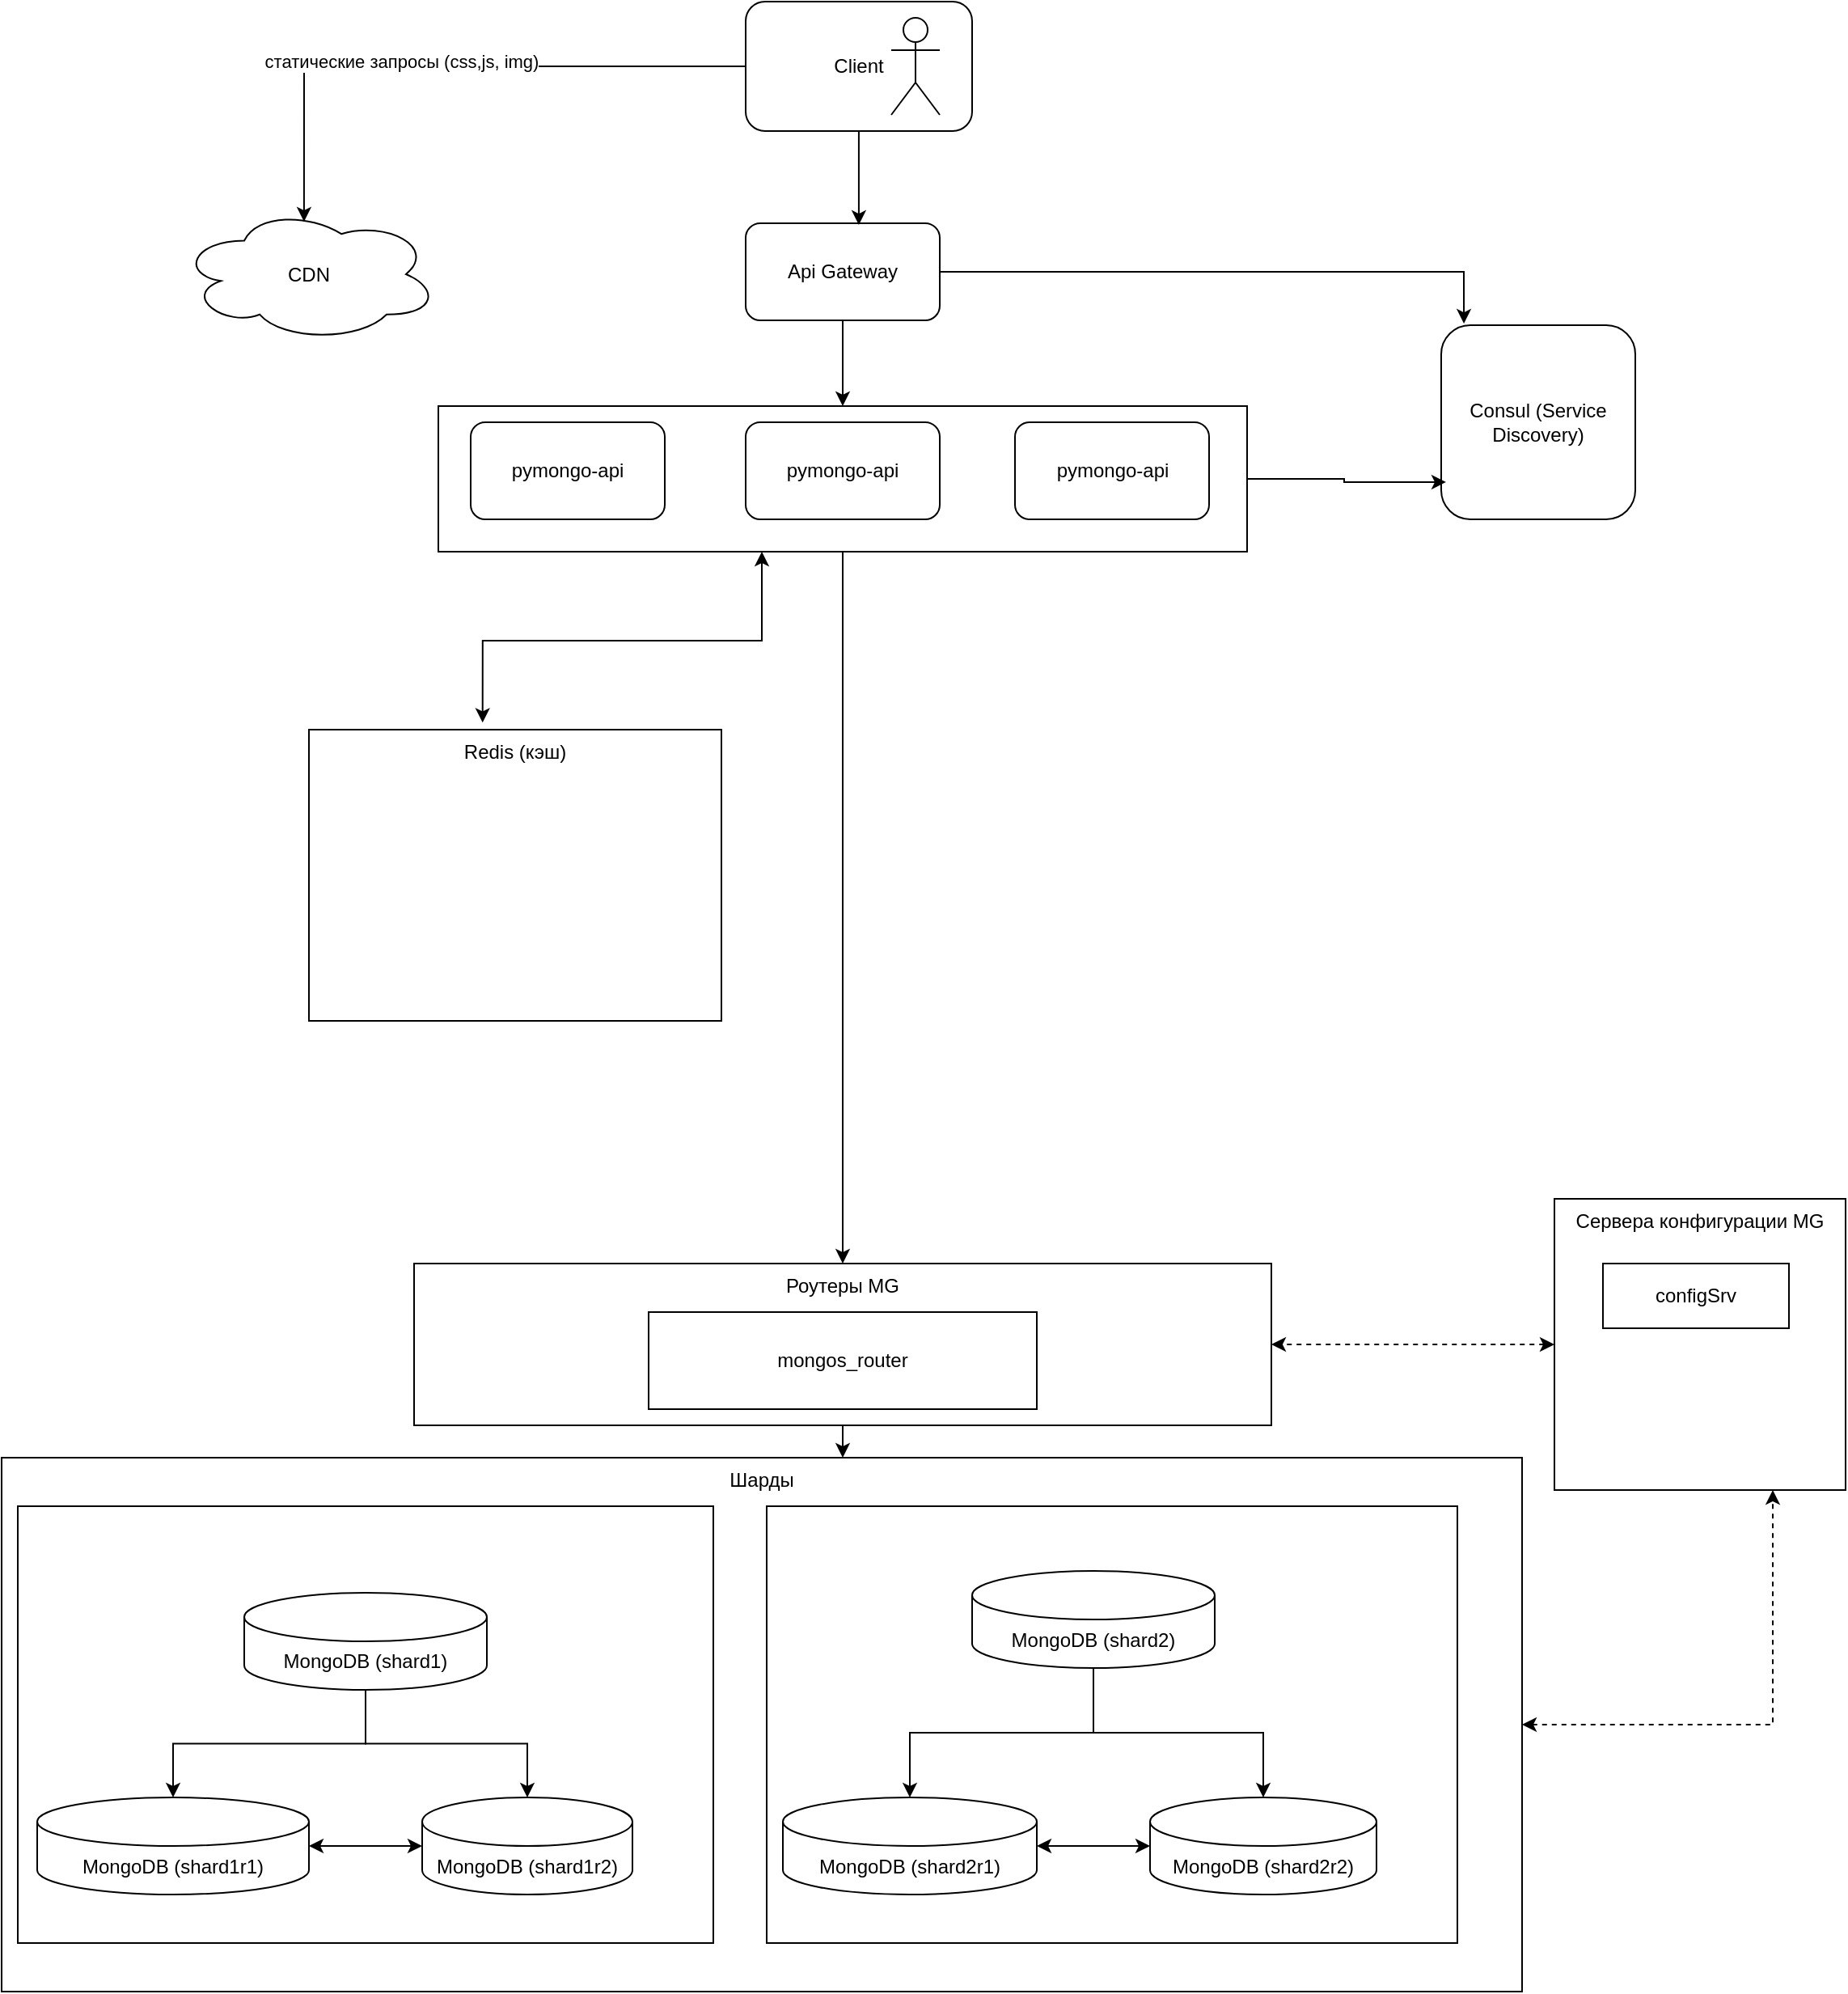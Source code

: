 <mxfile version="24.8.9">
  <diagram name="Page-1" id="-H_mtQnk-PTXWXPvYvuk">
    <mxGraphModel dx="1544" dy="1745" grid="1" gridSize="10" guides="1" tooltips="1" connect="1" arrows="1" fold="1" page="1" pageScale="1" pageWidth="1169" pageHeight="827" math="0" shadow="0">
      <root>
        <mxCell id="0" />
        <mxCell id="1" parent="0" />
        <mxCell id="_E_3jLBZ6nuG1KN7ZyXX-74" style="edgeStyle=orthogonalEdgeStyle;rounded=0;orthogonalLoop=1;jettySize=auto;html=1;entryX=0.5;entryY=0;entryDx=0;entryDy=0;" edge="1" parent="1" source="_E_3jLBZ6nuG1KN7ZyXX-64" target="_E_3jLBZ6nuG1KN7ZyXX-1">
          <mxGeometry relative="1" as="geometry" />
        </mxCell>
        <mxCell id="_E_3jLBZ6nuG1KN7ZyXX-64" value="" style="rounded=0;whiteSpace=wrap;html=1;" vertex="1" parent="1">
          <mxGeometry x="290" y="-300" width="500" height="90" as="geometry" />
        </mxCell>
        <mxCell id="_E_3jLBZ6nuG1KN7ZyXX-45" style="edgeStyle=orthogonalEdgeStyle;rounded=0;orthogonalLoop=1;jettySize=auto;html=1;entryX=0.75;entryY=1;entryDx=0;entryDy=0;startArrow=classic;startFill=1;dashed=1;" edge="1" parent="1" source="_E_3jLBZ6nuG1KN7ZyXX-29" target="_E_3jLBZ6nuG1KN7ZyXX-11">
          <mxGeometry relative="1" as="geometry" />
        </mxCell>
        <mxCell id="_E_3jLBZ6nuG1KN7ZyXX-29" value="Шарды" style="rounded=0;whiteSpace=wrap;html=1;verticalAlign=top;" vertex="1" parent="1">
          <mxGeometry x="20" y="350" width="940" height="330" as="geometry" />
        </mxCell>
        <mxCell id="_E_3jLBZ6nuG1KN7ZyXX-5" value="" style="rounded=0;whiteSpace=wrap;html=1;labelPosition=center;verticalLabelPosition=middle;align=center;verticalAlign=top;" vertex="1" parent="1">
          <mxGeometry x="30" y="380" width="430" height="270" as="geometry" />
        </mxCell>
        <mxCell id="zA23MoTUsTF4_91t8viU-3" value="pymongo-api" style="rounded=1;whiteSpace=wrap;html=1;" parent="1" vertex="1">
          <mxGeometry x="480" y="-290" width="120" height="60" as="geometry" />
        </mxCell>
        <mxCell id="zA23MoTUsTF4_91t8viU-2" value="MongoDB (shard1)" style="shape=cylinder3;whiteSpace=wrap;html=1;boundedLbl=1;backgroundOutline=1;size=15;" parent="1" vertex="1">
          <mxGeometry x="170" y="433.5" width="150" height="60" as="geometry" />
        </mxCell>
        <mxCell id="_E_3jLBZ6nuG1KN7ZyXX-1" value="Роутеры MG" style="rounded=0;whiteSpace=wrap;html=1;verticalAlign=top;" vertex="1" parent="1">
          <mxGeometry x="275" y="230" width="530" height="100" as="geometry" />
        </mxCell>
        <mxCell id="_E_3jLBZ6nuG1KN7ZyXX-2" value="mongos_router" style="rounded=0;whiteSpace=wrap;html=1;" vertex="1" parent="1">
          <mxGeometry x="420" y="260" width="240" height="60" as="geometry" />
        </mxCell>
        <mxCell id="_E_3jLBZ6nuG1KN7ZyXX-12" style="edgeStyle=orthogonalEdgeStyle;rounded=0;orthogonalLoop=1;jettySize=auto;html=1;entryX=1;entryY=0.5;entryDx=0;entryDy=0;curved=0;startArrow=classic;startFill=1;dashed=1;" edge="1" parent="1" source="_E_3jLBZ6nuG1KN7ZyXX-11" target="_E_3jLBZ6nuG1KN7ZyXX-1">
          <mxGeometry relative="1" as="geometry" />
        </mxCell>
        <mxCell id="_E_3jLBZ6nuG1KN7ZyXX-11" value="Сервера конфигурации MG" style="whiteSpace=wrap;html=1;aspect=fixed;verticalAlign=top;" vertex="1" parent="1">
          <mxGeometry x="980" y="190" width="180" height="180" as="geometry" />
        </mxCell>
        <mxCell id="_E_3jLBZ6nuG1KN7ZyXX-13" value="configSrv" style="rounded=0;whiteSpace=wrap;html=1;" vertex="1" parent="1">
          <mxGeometry x="1010" y="230" width="115" height="40" as="geometry" />
        </mxCell>
        <mxCell id="_E_3jLBZ6nuG1KN7ZyXX-19" value="MongoDB (shard1r1)" style="shape=cylinder3;whiteSpace=wrap;html=1;boundedLbl=1;backgroundOutline=1;size=15;" vertex="1" parent="1">
          <mxGeometry x="42" y="560" width="168" height="60" as="geometry" />
        </mxCell>
        <mxCell id="_E_3jLBZ6nuG1KN7ZyXX-20" value="MongoDB (shard1r2)" style="shape=cylinder3;whiteSpace=wrap;html=1;boundedLbl=1;backgroundOutline=1;size=15;" vertex="1" parent="1">
          <mxGeometry x="280" y="560" width="130" height="60" as="geometry" />
        </mxCell>
        <mxCell id="_E_3jLBZ6nuG1KN7ZyXX-21" value="" style="rounded=0;whiteSpace=wrap;html=1;labelPosition=center;verticalLabelPosition=middle;align=center;verticalAlign=top;" vertex="1" parent="1">
          <mxGeometry x="493" y="380" width="427" height="270" as="geometry" />
        </mxCell>
        <mxCell id="_E_3jLBZ6nuG1KN7ZyXX-39" style="edgeStyle=orthogonalEdgeStyle;rounded=0;orthogonalLoop=1;jettySize=auto;html=1;" edge="1" parent="1" source="_E_3jLBZ6nuG1KN7ZyXX-22" target="_E_3jLBZ6nuG1KN7ZyXX-23">
          <mxGeometry relative="1" as="geometry" />
        </mxCell>
        <mxCell id="_E_3jLBZ6nuG1KN7ZyXX-22" value="MongoDB (shard2)" style="shape=cylinder3;whiteSpace=wrap;html=1;boundedLbl=1;backgroundOutline=1;size=15;" vertex="1" parent="1">
          <mxGeometry x="620" y="420" width="150" height="60" as="geometry" />
        </mxCell>
        <mxCell id="_E_3jLBZ6nuG1KN7ZyXX-23" value="MongoDB (shard2r1)" style="shape=cylinder3;whiteSpace=wrap;html=1;boundedLbl=1;backgroundOutline=1;size=15;" vertex="1" parent="1">
          <mxGeometry x="503" y="560" width="157" height="60" as="geometry" />
        </mxCell>
        <mxCell id="_E_3jLBZ6nuG1KN7ZyXX-24" value="MongoDB (shard2r2)" style="shape=cylinder3;whiteSpace=wrap;html=1;boundedLbl=1;backgroundOutline=1;size=15;" vertex="1" parent="1">
          <mxGeometry x="730" y="560" width="140" height="60" as="geometry" />
        </mxCell>
        <mxCell id="_E_3jLBZ6nuG1KN7ZyXX-34" style="edgeStyle=orthogonalEdgeStyle;rounded=0;orthogonalLoop=1;jettySize=auto;html=1;entryX=0.553;entryY=0;entryDx=0;entryDy=0;entryPerimeter=0;" edge="1" parent="1" source="_E_3jLBZ6nuG1KN7ZyXX-1" target="_E_3jLBZ6nuG1KN7ZyXX-29">
          <mxGeometry relative="1" as="geometry" />
        </mxCell>
        <mxCell id="_E_3jLBZ6nuG1KN7ZyXX-35" style="edgeStyle=orthogonalEdgeStyle;rounded=0;orthogonalLoop=1;jettySize=auto;html=1;entryX=0.5;entryY=0;entryDx=0;entryDy=0;entryPerimeter=0;" edge="1" parent="1" source="zA23MoTUsTF4_91t8viU-2" target="_E_3jLBZ6nuG1KN7ZyXX-19">
          <mxGeometry relative="1" as="geometry" />
        </mxCell>
        <mxCell id="_E_3jLBZ6nuG1KN7ZyXX-37" style="edgeStyle=orthogonalEdgeStyle;rounded=0;orthogonalLoop=1;jettySize=auto;html=1;entryX=0.5;entryY=0;entryDx=0;entryDy=0;entryPerimeter=0;" edge="1" parent="1" source="zA23MoTUsTF4_91t8viU-2" target="_E_3jLBZ6nuG1KN7ZyXX-20">
          <mxGeometry relative="1" as="geometry" />
        </mxCell>
        <mxCell id="_E_3jLBZ6nuG1KN7ZyXX-40" style="edgeStyle=orthogonalEdgeStyle;rounded=0;orthogonalLoop=1;jettySize=auto;html=1;entryX=0.5;entryY=0;entryDx=0;entryDy=0;entryPerimeter=0;" edge="1" parent="1" source="_E_3jLBZ6nuG1KN7ZyXX-22" target="_E_3jLBZ6nuG1KN7ZyXX-24">
          <mxGeometry relative="1" as="geometry" />
        </mxCell>
        <mxCell id="_E_3jLBZ6nuG1KN7ZyXX-50" value="Redis (кэш)" style="rounded=0;whiteSpace=wrap;html=1;verticalAlign=top;" vertex="1" parent="1">
          <mxGeometry x="210" y="-100" width="255" height="180" as="geometry" />
        </mxCell>
        <mxCell id="_E_3jLBZ6nuG1KN7ZyXX-54" style="edgeStyle=orthogonalEdgeStyle;rounded=0;orthogonalLoop=1;jettySize=auto;html=1;entryX=0;entryY=0.5;entryDx=0;entryDy=0;entryPerimeter=0;startArrow=classic;startFill=1;" edge="1" parent="1" source="_E_3jLBZ6nuG1KN7ZyXX-19" target="_E_3jLBZ6nuG1KN7ZyXX-20">
          <mxGeometry relative="1" as="geometry" />
        </mxCell>
        <mxCell id="_E_3jLBZ6nuG1KN7ZyXX-55" style="edgeStyle=orthogonalEdgeStyle;rounded=0;orthogonalLoop=1;jettySize=auto;html=1;entryX=0;entryY=0.5;entryDx=0;entryDy=0;entryPerimeter=0;startArrow=classic;startFill=1;" edge="1" parent="1" source="_E_3jLBZ6nuG1KN7ZyXX-23" target="_E_3jLBZ6nuG1KN7ZyXX-24">
          <mxGeometry relative="1" as="geometry" />
        </mxCell>
        <mxCell id="_E_3jLBZ6nuG1KN7ZyXX-56" value="pymongo-api" style="rounded=1;whiteSpace=wrap;html=1;" vertex="1" parent="1">
          <mxGeometry x="310" y="-290" width="120" height="60" as="geometry" />
        </mxCell>
        <mxCell id="_E_3jLBZ6nuG1KN7ZyXX-57" value="pymongo-api" style="rounded=1;whiteSpace=wrap;html=1;" vertex="1" parent="1">
          <mxGeometry x="646.5" y="-290" width="120" height="60" as="geometry" />
        </mxCell>
        <mxCell id="_E_3jLBZ6nuG1KN7ZyXX-68" style="edgeStyle=orthogonalEdgeStyle;rounded=0;orthogonalLoop=1;jettySize=auto;html=1;entryX=0.5;entryY=0;entryDx=0;entryDy=0;" edge="1" parent="1" source="_E_3jLBZ6nuG1KN7ZyXX-58" target="_E_3jLBZ6nuG1KN7ZyXX-64">
          <mxGeometry relative="1" as="geometry" />
        </mxCell>
        <mxCell id="_E_3jLBZ6nuG1KN7ZyXX-58" value="Api Gateway" style="rounded=1;whiteSpace=wrap;html=1;" vertex="1" parent="1">
          <mxGeometry x="480" y="-413" width="120" height="60" as="geometry" />
        </mxCell>
        <mxCell id="_E_3jLBZ6nuG1KN7ZyXX-59" value="Client" style="rounded=1;whiteSpace=wrap;html=1;" vertex="1" parent="1">
          <mxGeometry x="480" y="-550" width="140" height="80" as="geometry" />
        </mxCell>
        <mxCell id="_E_3jLBZ6nuG1KN7ZyXX-60" value="Consul (Service Discovery)" style="rounded=1;whiteSpace=wrap;html=1;" vertex="1" parent="1">
          <mxGeometry x="910" y="-350" width="120" height="120" as="geometry" />
        </mxCell>
        <mxCell id="_E_3jLBZ6nuG1KN7ZyXX-61" value="" style="shape=umlActor;verticalLabelPosition=bottom;verticalAlign=top;html=1;outlineConnect=0;" vertex="1" parent="1">
          <mxGeometry x="570" y="-540" width="30" height="60" as="geometry" />
        </mxCell>
        <mxCell id="_E_3jLBZ6nuG1KN7ZyXX-62" style="edgeStyle=orthogonalEdgeStyle;rounded=0;orthogonalLoop=1;jettySize=auto;html=1;entryX=0.583;entryY=0.017;entryDx=0;entryDy=0;entryPerimeter=0;" edge="1" parent="1" source="_E_3jLBZ6nuG1KN7ZyXX-59" target="_E_3jLBZ6nuG1KN7ZyXX-58">
          <mxGeometry relative="1" as="geometry" />
        </mxCell>
        <mxCell id="_E_3jLBZ6nuG1KN7ZyXX-63" style="edgeStyle=orthogonalEdgeStyle;rounded=0;orthogonalLoop=1;jettySize=auto;html=1;entryX=0.117;entryY=-0.008;entryDx=0;entryDy=0;entryPerimeter=0;" edge="1" parent="1" source="_E_3jLBZ6nuG1KN7ZyXX-58" target="_E_3jLBZ6nuG1KN7ZyXX-60">
          <mxGeometry relative="1" as="geometry" />
        </mxCell>
        <mxCell id="_E_3jLBZ6nuG1KN7ZyXX-67" style="edgeStyle=orthogonalEdgeStyle;rounded=0;orthogonalLoop=1;jettySize=auto;html=1;entryX=0.025;entryY=0.808;entryDx=0;entryDy=0;entryPerimeter=0;" edge="1" parent="1" source="_E_3jLBZ6nuG1KN7ZyXX-64" target="_E_3jLBZ6nuG1KN7ZyXX-60">
          <mxGeometry relative="1" as="geometry" />
        </mxCell>
        <mxCell id="_E_3jLBZ6nuG1KN7ZyXX-69" value="CDN" style="ellipse;shape=cloud;whiteSpace=wrap;html=1;" vertex="1" parent="1">
          <mxGeometry x="130" y="-423" width="160" height="83" as="geometry" />
        </mxCell>
        <mxCell id="_E_3jLBZ6nuG1KN7ZyXX-71" style="edgeStyle=orthogonalEdgeStyle;rounded=0;orthogonalLoop=1;jettySize=auto;html=1;entryX=0.481;entryY=0.108;entryDx=0;entryDy=0;entryPerimeter=0;" edge="1" parent="1" source="_E_3jLBZ6nuG1KN7ZyXX-59" target="_E_3jLBZ6nuG1KN7ZyXX-69">
          <mxGeometry relative="1" as="geometry" />
        </mxCell>
        <mxCell id="_E_3jLBZ6nuG1KN7ZyXX-72" value="статические запросы (css,js, img)" style="edgeLabel;html=1;align=center;verticalAlign=middle;resizable=0;points=[];" vertex="1" connectable="0" parent="_E_3jLBZ6nuG1KN7ZyXX-71">
          <mxGeometry x="0.155" y="-3" relative="1" as="geometry">
            <mxPoint as="offset" />
          </mxGeometry>
        </mxCell>
        <mxCell id="_E_3jLBZ6nuG1KN7ZyXX-73" style="edgeStyle=orthogonalEdgeStyle;rounded=0;orthogonalLoop=1;jettySize=auto;html=1;entryX=0.421;entryY=-0.024;entryDx=0;entryDy=0;entryPerimeter=0;startArrow=classic;startFill=1;" edge="1" parent="1" source="_E_3jLBZ6nuG1KN7ZyXX-64" target="_E_3jLBZ6nuG1KN7ZyXX-50">
          <mxGeometry relative="1" as="geometry">
            <Array as="points">
              <mxPoint x="490" y="-155" />
              <mxPoint x="317" y="-155" />
            </Array>
          </mxGeometry>
        </mxCell>
      </root>
    </mxGraphModel>
  </diagram>
</mxfile>
